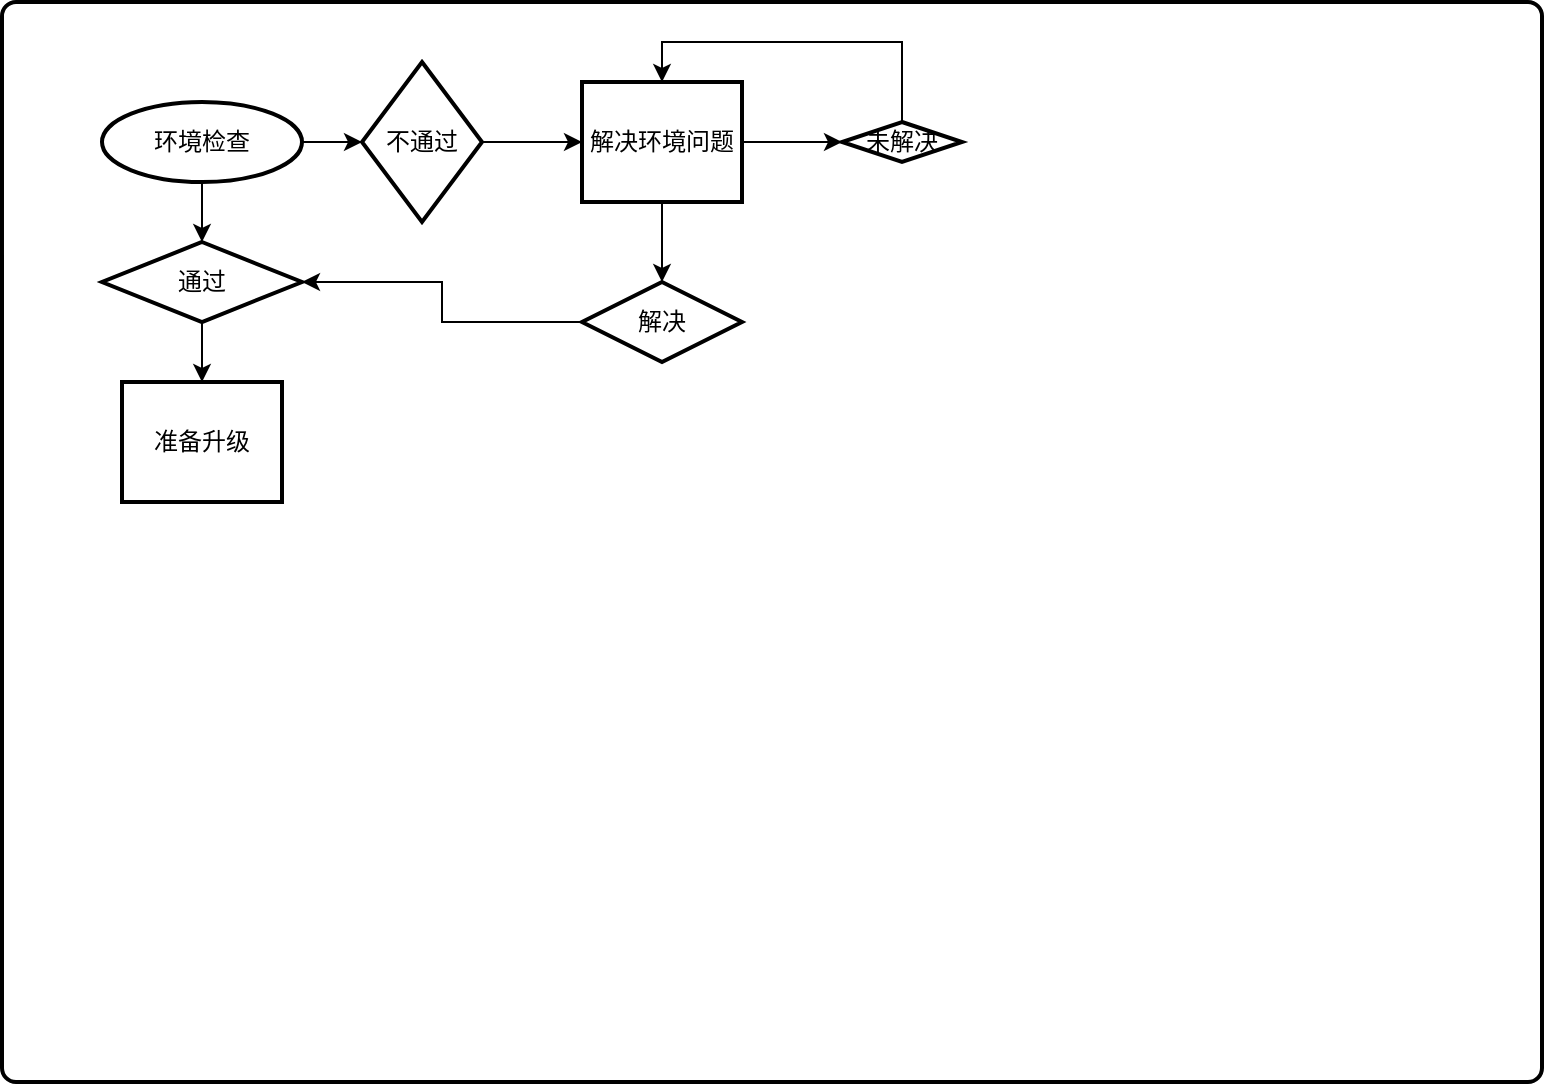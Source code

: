 <mxfile version="17.1.3" type="github">
  <diagram id="Fy7mLzyw09IvezXOhir0" name="第 1 页">
    <mxGraphModel dx="946" dy="588" grid="1" gridSize="10" guides="1" tooltips="1" connect="1" arrows="1" fold="1" page="1" pageScale="1" pageWidth="827" pageHeight="1169" math="0" shadow="0">
      <root>
        <mxCell id="0" />
        <mxCell id="1" parent="0" />
        <mxCell id="kOqyBD_X5gYaSZ18fSQa-1" value="" style="rounded=1;whiteSpace=wrap;html=1;absoluteArcSize=1;arcSize=14;strokeWidth=2;" vertex="1" parent="1">
          <mxGeometry x="160" y="20" width="770" height="540" as="geometry" />
        </mxCell>
        <mxCell id="kOqyBD_X5gYaSZ18fSQa-7" value="" style="edgeStyle=orthogonalEdgeStyle;rounded=0;orthogonalLoop=1;jettySize=auto;html=1;" edge="1" parent="1" source="kOqyBD_X5gYaSZ18fSQa-2" target="kOqyBD_X5gYaSZ18fSQa-5">
          <mxGeometry relative="1" as="geometry" />
        </mxCell>
        <mxCell id="kOqyBD_X5gYaSZ18fSQa-9" value="" style="edgeStyle=orthogonalEdgeStyle;rounded=0;orthogonalLoop=1;jettySize=auto;html=1;" edge="1" parent="1" source="kOqyBD_X5gYaSZ18fSQa-2" target="kOqyBD_X5gYaSZ18fSQa-8">
          <mxGeometry relative="1" as="geometry" />
        </mxCell>
        <mxCell id="kOqyBD_X5gYaSZ18fSQa-2" value="环境检查" style="strokeWidth=2;html=1;shape=mxgraph.flowchart.start_1;whiteSpace=wrap;" vertex="1" parent="1">
          <mxGeometry x="210" y="70" width="100" height="40" as="geometry" />
        </mxCell>
        <mxCell id="kOqyBD_X5gYaSZ18fSQa-12" value="" style="edgeStyle=orthogonalEdgeStyle;rounded=0;orthogonalLoop=1;jettySize=auto;html=1;" edge="1" parent="1" source="kOqyBD_X5gYaSZ18fSQa-5" target="kOqyBD_X5gYaSZ18fSQa-11">
          <mxGeometry relative="1" as="geometry" />
        </mxCell>
        <mxCell id="kOqyBD_X5gYaSZ18fSQa-5" value="通过" style="strokeWidth=2;html=1;shape=mxgraph.flowchart.decision;whiteSpace=wrap;" vertex="1" parent="1">
          <mxGeometry x="210" y="140" width="100" height="40" as="geometry" />
        </mxCell>
        <mxCell id="kOqyBD_X5gYaSZ18fSQa-15" value="" style="edgeStyle=orthogonalEdgeStyle;rounded=0;orthogonalLoop=1;jettySize=auto;html=1;" edge="1" parent="1" source="kOqyBD_X5gYaSZ18fSQa-8" target="kOqyBD_X5gYaSZ18fSQa-14">
          <mxGeometry relative="1" as="geometry" />
        </mxCell>
        <mxCell id="kOqyBD_X5gYaSZ18fSQa-8" value="不通过" style="rhombus;whiteSpace=wrap;html=1;strokeWidth=2;" vertex="1" parent="1">
          <mxGeometry x="340" y="50" width="60" height="80" as="geometry" />
        </mxCell>
        <mxCell id="kOqyBD_X5gYaSZ18fSQa-11" value="准备升级" style="whiteSpace=wrap;html=1;strokeWidth=2;" vertex="1" parent="1">
          <mxGeometry x="220" y="210" width="80" height="60" as="geometry" />
        </mxCell>
        <mxCell id="kOqyBD_X5gYaSZ18fSQa-18" value="" style="edgeStyle=orthogonalEdgeStyle;rounded=0;orthogonalLoop=1;jettySize=auto;html=1;" edge="1" parent="1" source="kOqyBD_X5gYaSZ18fSQa-14" target="kOqyBD_X5gYaSZ18fSQa-17">
          <mxGeometry relative="1" as="geometry" />
        </mxCell>
        <mxCell id="kOqyBD_X5gYaSZ18fSQa-21" value="" style="edgeStyle=orthogonalEdgeStyle;rounded=0;orthogonalLoop=1;jettySize=auto;html=1;" edge="1" parent="1" source="kOqyBD_X5gYaSZ18fSQa-14" target="kOqyBD_X5gYaSZ18fSQa-20">
          <mxGeometry relative="1" as="geometry" />
        </mxCell>
        <mxCell id="kOqyBD_X5gYaSZ18fSQa-14" value="解决环境问题" style="whiteSpace=wrap;html=1;strokeWidth=2;" vertex="1" parent="1">
          <mxGeometry x="450" y="60" width="80" height="60" as="geometry" />
        </mxCell>
        <mxCell id="kOqyBD_X5gYaSZ18fSQa-19" style="edgeStyle=orthogonalEdgeStyle;rounded=0;orthogonalLoop=1;jettySize=auto;html=1;entryX=1;entryY=0.5;entryDx=0;entryDy=0;entryPerimeter=0;" edge="1" parent="1" source="kOqyBD_X5gYaSZ18fSQa-17" target="kOqyBD_X5gYaSZ18fSQa-5">
          <mxGeometry relative="1" as="geometry" />
        </mxCell>
        <mxCell id="kOqyBD_X5gYaSZ18fSQa-17" value="解决" style="rhombus;whiteSpace=wrap;html=1;strokeWidth=2;" vertex="1" parent="1">
          <mxGeometry x="450" y="160" width="80" height="40" as="geometry" />
        </mxCell>
        <mxCell id="kOqyBD_X5gYaSZ18fSQa-22" style="edgeStyle=orthogonalEdgeStyle;rounded=0;orthogonalLoop=1;jettySize=auto;html=1;entryX=0.5;entryY=0;entryDx=0;entryDy=0;" edge="1" parent="1" source="kOqyBD_X5gYaSZ18fSQa-20" target="kOqyBD_X5gYaSZ18fSQa-14">
          <mxGeometry relative="1" as="geometry">
            <Array as="points">
              <mxPoint x="610" y="40" />
              <mxPoint x="490" y="40" />
            </Array>
          </mxGeometry>
        </mxCell>
        <mxCell id="kOqyBD_X5gYaSZ18fSQa-20" value="未解决" style="rhombus;whiteSpace=wrap;html=1;strokeWidth=2;" vertex="1" parent="1">
          <mxGeometry x="580" y="80" width="60" height="20" as="geometry" />
        </mxCell>
      </root>
    </mxGraphModel>
  </diagram>
</mxfile>
